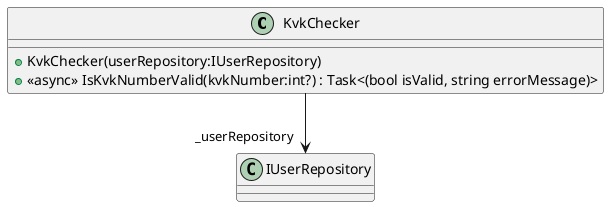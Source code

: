 @startuml
class KvkChecker {
    + KvkChecker(userRepository:IUserRepository)
    + <<async>> IsKvkNumberValid(kvkNumber:int?) : Task<(bool isValid, string errorMessage)>
}
KvkChecker --> "_userRepository" IUserRepository
@enduml
